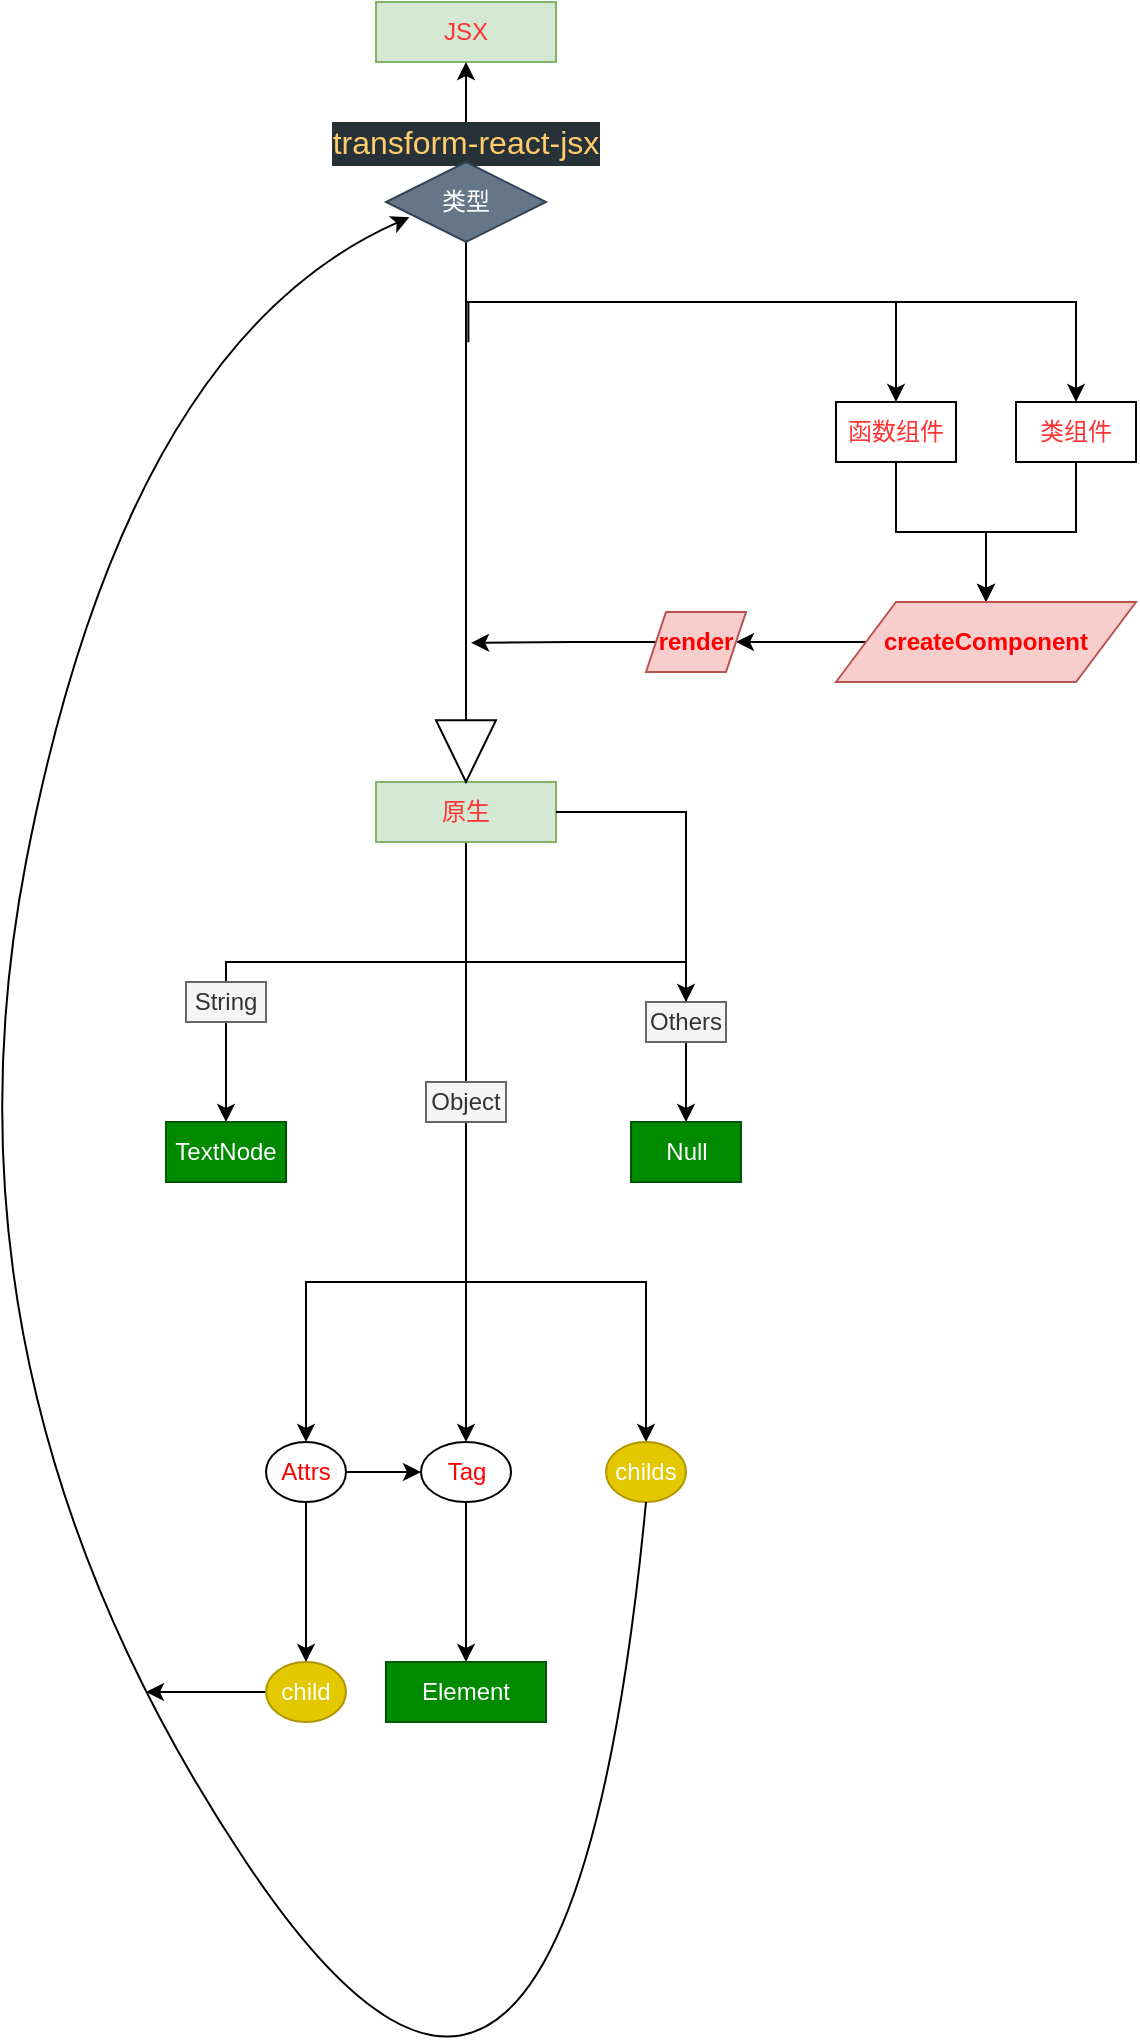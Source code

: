 <mxfile version="13.0.9">
    <diagram id="6hGFLwfOUW9BJ-s0fimq" name="Page-1">
        <mxGraphModel dx="988" dy="707" grid="1" gridSize="10" guides="1" tooltips="1" connect="1" arrows="1" fold="1" page="1" pageScale="1" pageWidth="827" pageHeight="1169" math="0" shadow="0">
            <root>
                <mxCell id="0"/>
                <mxCell id="1" parent="0"/>
                <mxCell id="2" value="JSX" style="rounded=0;whiteSpace=wrap;html=1;fillColor=#d5e8d4;strokeColor=#82b366;fontColor=#FF3333;" vertex="1" parent="1">
                    <mxGeometry x="225" y="40" width="90" height="30" as="geometry"/>
                </mxCell>
                <mxCell id="30" style="edgeStyle=orthogonalEdgeStyle;rounded=0;orthogonalLoop=1;jettySize=auto;html=1;fontColor=#FF0000;" edge="1" parent="1" source="5">
                    <mxGeometry relative="1" as="geometry">
                        <mxPoint x="270" y="760" as="targetPoint"/>
                        <Array as="points">
                            <mxPoint x="270" y="720"/>
                            <mxPoint x="270" y="720"/>
                        </Array>
                    </mxGeometry>
                </mxCell>
                <mxCell id="31" style="edgeStyle=orthogonalEdgeStyle;rounded=0;orthogonalLoop=1;jettySize=auto;html=1;fontColor=#FF0000;" edge="1" parent="1" source="37">
                    <mxGeometry relative="1" as="geometry">
                        <mxPoint x="380" y="600" as="targetPoint"/>
                        <Array as="points">
                            <mxPoint x="270" y="520"/>
                            <mxPoint x="380" y="520"/>
                            <mxPoint x="380" y="580"/>
                        </Array>
                    </mxGeometry>
                </mxCell>
                <mxCell id="32" style="edgeStyle=orthogonalEdgeStyle;rounded=0;orthogonalLoop=1;jettySize=auto;html=1;fontColor=#FF0000;" edge="1" parent="1" source="5">
                    <mxGeometry relative="1" as="geometry">
                        <mxPoint x="150" y="600" as="targetPoint"/>
                        <Array as="points">
                            <mxPoint x="270" y="520"/>
                            <mxPoint x="150" y="520"/>
                            <mxPoint x="150" y="580"/>
                        </Array>
                    </mxGeometry>
                </mxCell>
                <mxCell id="5" value="原生" style="rounded=0;whiteSpace=wrap;html=1;fillColor=#d5e8d4;strokeColor=#82b366;fontColor=#FF3333;" vertex="1" parent="1">
                    <mxGeometry x="225" y="430" width="90" height="30" as="geometry"/>
                </mxCell>
                <mxCell id="9" style="edgeStyle=orthogonalEdgeStyle;rounded=0;orthogonalLoop=1;jettySize=auto;html=1;exitX=0;exitY=0.5;exitDx=0;exitDy=0;exitPerimeter=0;fontColor=#FF3333;" edge="1" parent="1" source="7" target="2">
                    <mxGeometry relative="1" as="geometry"/>
                </mxCell>
                <mxCell id="11" style="edgeStyle=orthogonalEdgeStyle;rounded=0;orthogonalLoop=1;jettySize=auto;html=1;exitX=0.267;exitY=0.46;exitDx=0;exitDy=0;exitPerimeter=0;fontColor=#FF3333;entryX=0.5;entryY=0;entryDx=0;entryDy=0;" edge="1" parent="1" source="7" target="14">
                    <mxGeometry relative="1" as="geometry">
                        <mxPoint x="485" y="230" as="targetPoint"/>
                        <Array as="points">
                            <mxPoint x="271" y="190"/>
                            <mxPoint x="485" y="190"/>
                        </Array>
                    </mxGeometry>
                </mxCell>
                <mxCell id="13" style="edgeStyle=orthogonalEdgeStyle;rounded=0;orthogonalLoop=1;jettySize=auto;html=1;exitX=0;exitY=0;exitDx=134.55;exitDy=15;exitPerimeter=0;fontColor=#FF3333;" edge="1" parent="1" source="7">
                    <mxGeometry relative="1" as="geometry">
                        <mxPoint x="575" y="240" as="targetPoint"/>
                        <Array as="points">
                            <mxPoint x="270" y="190"/>
                            <mxPoint x="575" y="190"/>
                        </Array>
                    </mxGeometry>
                </mxCell>
                <mxCell id="7" value="" style="html=1;shadow=0;dashed=0;align=center;verticalAlign=middle;shape=mxgraph.arrows2.arrow;dy=1;dx=30.9;direction=south;notch=0;fontColor=#FF3333;" vertex="1" parent="1">
                    <mxGeometry x="255" y="130" width="30" height="300" as="geometry"/>
                </mxCell>
                <mxCell id="10" value="&lt;div style=&quot;color: rgb(238 , 255 , 255) ; background-color: rgb(38 , 50 , 56) ; font-size: 16px ; line-height: 22px&quot;&gt;&lt;span style=&quot;color: #ffcb6b&quot;&gt;transform-react-jsx&lt;/span&gt;&lt;/div&gt;" style="text;html=1;strokeColor=none;fillColor=none;align=center;verticalAlign=middle;whiteSpace=wrap;rounded=0;fontColor=#FF3333;" vertex="1" parent="1">
                    <mxGeometry x="190" y="100" width="160" height="20" as="geometry"/>
                </mxCell>
                <mxCell id="17" value="" style="edgeStyle=orthogonalEdgeStyle;rounded=0;orthogonalLoop=1;jettySize=auto;html=1;fontColor=#FF3333;" edge="1" parent="1" source="14" target="16">
                    <mxGeometry relative="1" as="geometry"/>
                </mxCell>
                <mxCell id="14" value="函数组件" style="rounded=0;whiteSpace=wrap;html=1;fontColor=#FF3333;" vertex="1" parent="1">
                    <mxGeometry x="455" y="240" width="60" height="30" as="geometry"/>
                </mxCell>
                <mxCell id="18" value="" style="edgeStyle=orthogonalEdgeStyle;rounded=0;orthogonalLoop=1;jettySize=auto;html=1;fontColor=#FF3333;" edge="1" parent="1" source="15" target="16">
                    <mxGeometry relative="1" as="geometry"/>
                </mxCell>
                <mxCell id="15" value="类组件" style="rounded=0;whiteSpace=wrap;html=1;fontColor=#FF3333;" vertex="1" parent="1">
                    <mxGeometry x="545" y="240" width="60" height="30" as="geometry"/>
                </mxCell>
                <mxCell id="28" value="" style="edgeStyle=orthogonalEdgeStyle;rounded=0;orthogonalLoop=1;jettySize=auto;html=1;fontColor=#FF0000;" edge="1" parent="1" source="16" target="27">
                    <mxGeometry relative="1" as="geometry"/>
                </mxCell>
                <mxCell id="16" value="createComponent" style="shape=parallelogram;perimeter=parallelogramPerimeter;whiteSpace=wrap;html=1;fillColor=#f8cecc;strokeColor=#b85450;fontColor=#FF0000;fontStyle=1" vertex="1" parent="1">
                    <mxGeometry x="455" y="340" width="150" height="40" as="geometry"/>
                </mxCell>
                <mxCell id="29" style="edgeStyle=orthogonalEdgeStyle;rounded=0;orthogonalLoop=1;jettySize=auto;html=1;entryX=0.768;entryY=0.415;entryDx=0;entryDy=0;entryPerimeter=0;fontColor=#FF0000;" edge="1" parent="1" source="27" target="7">
                    <mxGeometry relative="1" as="geometry"/>
                </mxCell>
                <mxCell id="27" value="render" style="shape=parallelogram;perimeter=parallelogramPerimeter;whiteSpace=wrap;html=1;fillColor=#f8cecc;strokeColor=#b85450;fontColor=#FF0000;fontStyle=1" vertex="1" parent="1">
                    <mxGeometry x="360" y="345" width="50" height="30" as="geometry"/>
                </mxCell>
                <mxCell id="33" value="TextNode" style="rounded=0;whiteSpace=wrap;html=1;fontColor=#ffffff;fillColor=#008a00;strokeColor=#005700;" vertex="1" parent="1">
                    <mxGeometry x="120" y="600" width="60" height="30" as="geometry"/>
                </mxCell>
                <mxCell id="34" value="String" style="text;html=1;strokeColor=#666666;fillColor=#f5f5f5;align=center;verticalAlign=middle;whiteSpace=wrap;rounded=0;fontColor=#333333;" vertex="1" parent="1">
                    <mxGeometry x="130" y="530" width="40" height="20" as="geometry"/>
                </mxCell>
                <mxCell id="40" style="edgeStyle=orthogonalEdgeStyle;rounded=0;orthogonalLoop=1;jettySize=auto;html=1;fontColor=#FF0000;" edge="1" parent="1" source="35">
                    <mxGeometry relative="1" as="geometry">
                        <mxPoint x="190" y="760" as="targetPoint"/>
                        <Array as="points">
                            <mxPoint x="270" y="680"/>
                            <mxPoint x="190" y="680"/>
                        </Array>
                    </mxGeometry>
                </mxCell>
                <mxCell id="41" style="edgeStyle=orthogonalEdgeStyle;rounded=0;orthogonalLoop=1;jettySize=auto;html=1;fontColor=#FF0000;" edge="1" parent="1" source="35">
                    <mxGeometry relative="1" as="geometry">
                        <mxPoint x="360" y="760" as="targetPoint"/>
                        <Array as="points">
                            <mxPoint x="270" y="680"/>
                            <mxPoint x="360" y="680"/>
                        </Array>
                    </mxGeometry>
                </mxCell>
                <mxCell id="35" value="Object" style="text;html=1;strokeColor=#666666;fillColor=#f5f5f5;align=center;verticalAlign=middle;whiteSpace=wrap;rounded=0;fontColor=#333333;" vertex="1" parent="1">
                    <mxGeometry x="250" y="580" width="40" height="20" as="geometry"/>
                </mxCell>
                <mxCell id="37" value="Others" style="text;html=1;strokeColor=#666666;fillColor=#f5f5f5;align=center;verticalAlign=middle;whiteSpace=wrap;rounded=0;fontColor=#333333;" vertex="1" parent="1">
                    <mxGeometry x="360" y="540" width="40" height="20" as="geometry"/>
                </mxCell>
                <mxCell id="38" style="edgeStyle=orthogonalEdgeStyle;rounded=0;orthogonalLoop=1;jettySize=auto;html=1;fontColor=#FF0000;" edge="1" parent="1" source="5" target="37">
                    <mxGeometry relative="1" as="geometry">
                        <mxPoint x="380" y="600" as="targetPoint"/>
                        <mxPoint x="270" y="460" as="sourcePoint"/>
                        <Array as="points"/>
                    </mxGeometry>
                </mxCell>
                <mxCell id="39" value="Null" style="rounded=0;whiteSpace=wrap;html=1;fontColor=#ffffff;fillColor=#008a00;strokeColor=#005700;" vertex="1" parent="1">
                    <mxGeometry x="352.5" y="600" width="55" height="30" as="geometry"/>
                </mxCell>
                <mxCell id="48" style="edgeStyle=orthogonalEdgeStyle;rounded=0;orthogonalLoop=1;jettySize=auto;html=1;fontColor=#FF0000;" edge="1" parent="1" source="42">
                    <mxGeometry relative="1" as="geometry">
                        <mxPoint x="270" y="870" as="targetPoint"/>
                    </mxGeometry>
                </mxCell>
                <mxCell id="42" value="Tag" style="ellipse;whiteSpace=wrap;html=1;fontColor=#FF0000;" vertex="1" parent="1">
                    <mxGeometry x="247.5" y="760" width="45" height="30" as="geometry"/>
                </mxCell>
                <mxCell id="51" value="" style="edgeStyle=orthogonalEdgeStyle;rounded=0;orthogonalLoop=1;jettySize=auto;html=1;fontColor=#FF0000;" edge="1" parent="1" source="43" target="42">
                    <mxGeometry relative="1" as="geometry"/>
                </mxCell>
                <mxCell id="59" value="" style="edgeStyle=orthogonalEdgeStyle;rounded=0;orthogonalLoop=1;jettySize=auto;html=1;fontColor=#FF0000;" edge="1" parent="1" source="43" target="58">
                    <mxGeometry relative="1" as="geometry"/>
                </mxCell>
                <mxCell id="43" value="Attrs" style="ellipse;whiteSpace=wrap;html=1;fontColor=#FF0000;" vertex="1" parent="1">
                    <mxGeometry x="170" y="760" width="40" height="30" as="geometry"/>
                </mxCell>
                <mxCell id="67" style="edgeStyle=orthogonalEdgeStyle;rounded=0;orthogonalLoop=1;jettySize=auto;html=1;fontColor=#FF0000;" edge="1" parent="1" source="58">
                    <mxGeometry relative="1" as="geometry">
                        <mxPoint x="110" y="885" as="targetPoint"/>
                    </mxGeometry>
                </mxCell>
                <mxCell id="58" value="child" style="ellipse;whiteSpace=wrap;html=1;fontColor=#ffffff;fillColor=#e3c800;strokeColor=#B09500;" vertex="1" parent="1">
                    <mxGeometry x="170" y="870" width="40" height="30" as="geometry"/>
                </mxCell>
                <mxCell id="44" value="childs" style="ellipse;whiteSpace=wrap;html=1;fontColor=#ffffff;fillColor=#e3c800;strokeColor=#B09500;" vertex="1" parent="1">
                    <mxGeometry x="340" y="760" width="40" height="30" as="geometry"/>
                </mxCell>
                <mxCell id="47" value="Element" style="rounded=0;whiteSpace=wrap;html=1;fontColor=#ffffff;fillColor=#008a00;strokeColor=#005700;" vertex="1" parent="1">
                    <mxGeometry x="230" y="870" width="80" height="30" as="geometry"/>
                </mxCell>
                <mxCell id="56" value="" style="curved=1;endArrow=classic;html=1;fontColor=#FF0000;exitX=0.5;exitY=1;exitDx=0;exitDy=0;entryX=0.146;entryY=0.691;entryDx=0;entryDy=0;entryPerimeter=0;" edge="1" parent="1" source="44" target="57">
                    <mxGeometry width="50" height="50" relative="1" as="geometry">
                        <mxPoint x="460" y="620" as="sourcePoint"/>
                        <mxPoint x="510" y="570" as="targetPoint"/>
                        <Array as="points">
                            <mxPoint x="320" y="1210"/>
                            <mxPoint y="730"/>
                            <mxPoint x="100" y="210"/>
                        </Array>
                    </mxGeometry>
                </mxCell>
                <mxCell id="57" value="类型" style="rhombus;whiteSpace=wrap;html=1;fontColor=#ffffff;fillColor=#647687;strokeColor=#314354;" vertex="1" parent="1">
                    <mxGeometry x="230" y="120" width="80" height="40" as="geometry"/>
                </mxCell>
            </root>
        </mxGraphModel>
    </diagram>
</mxfile>
